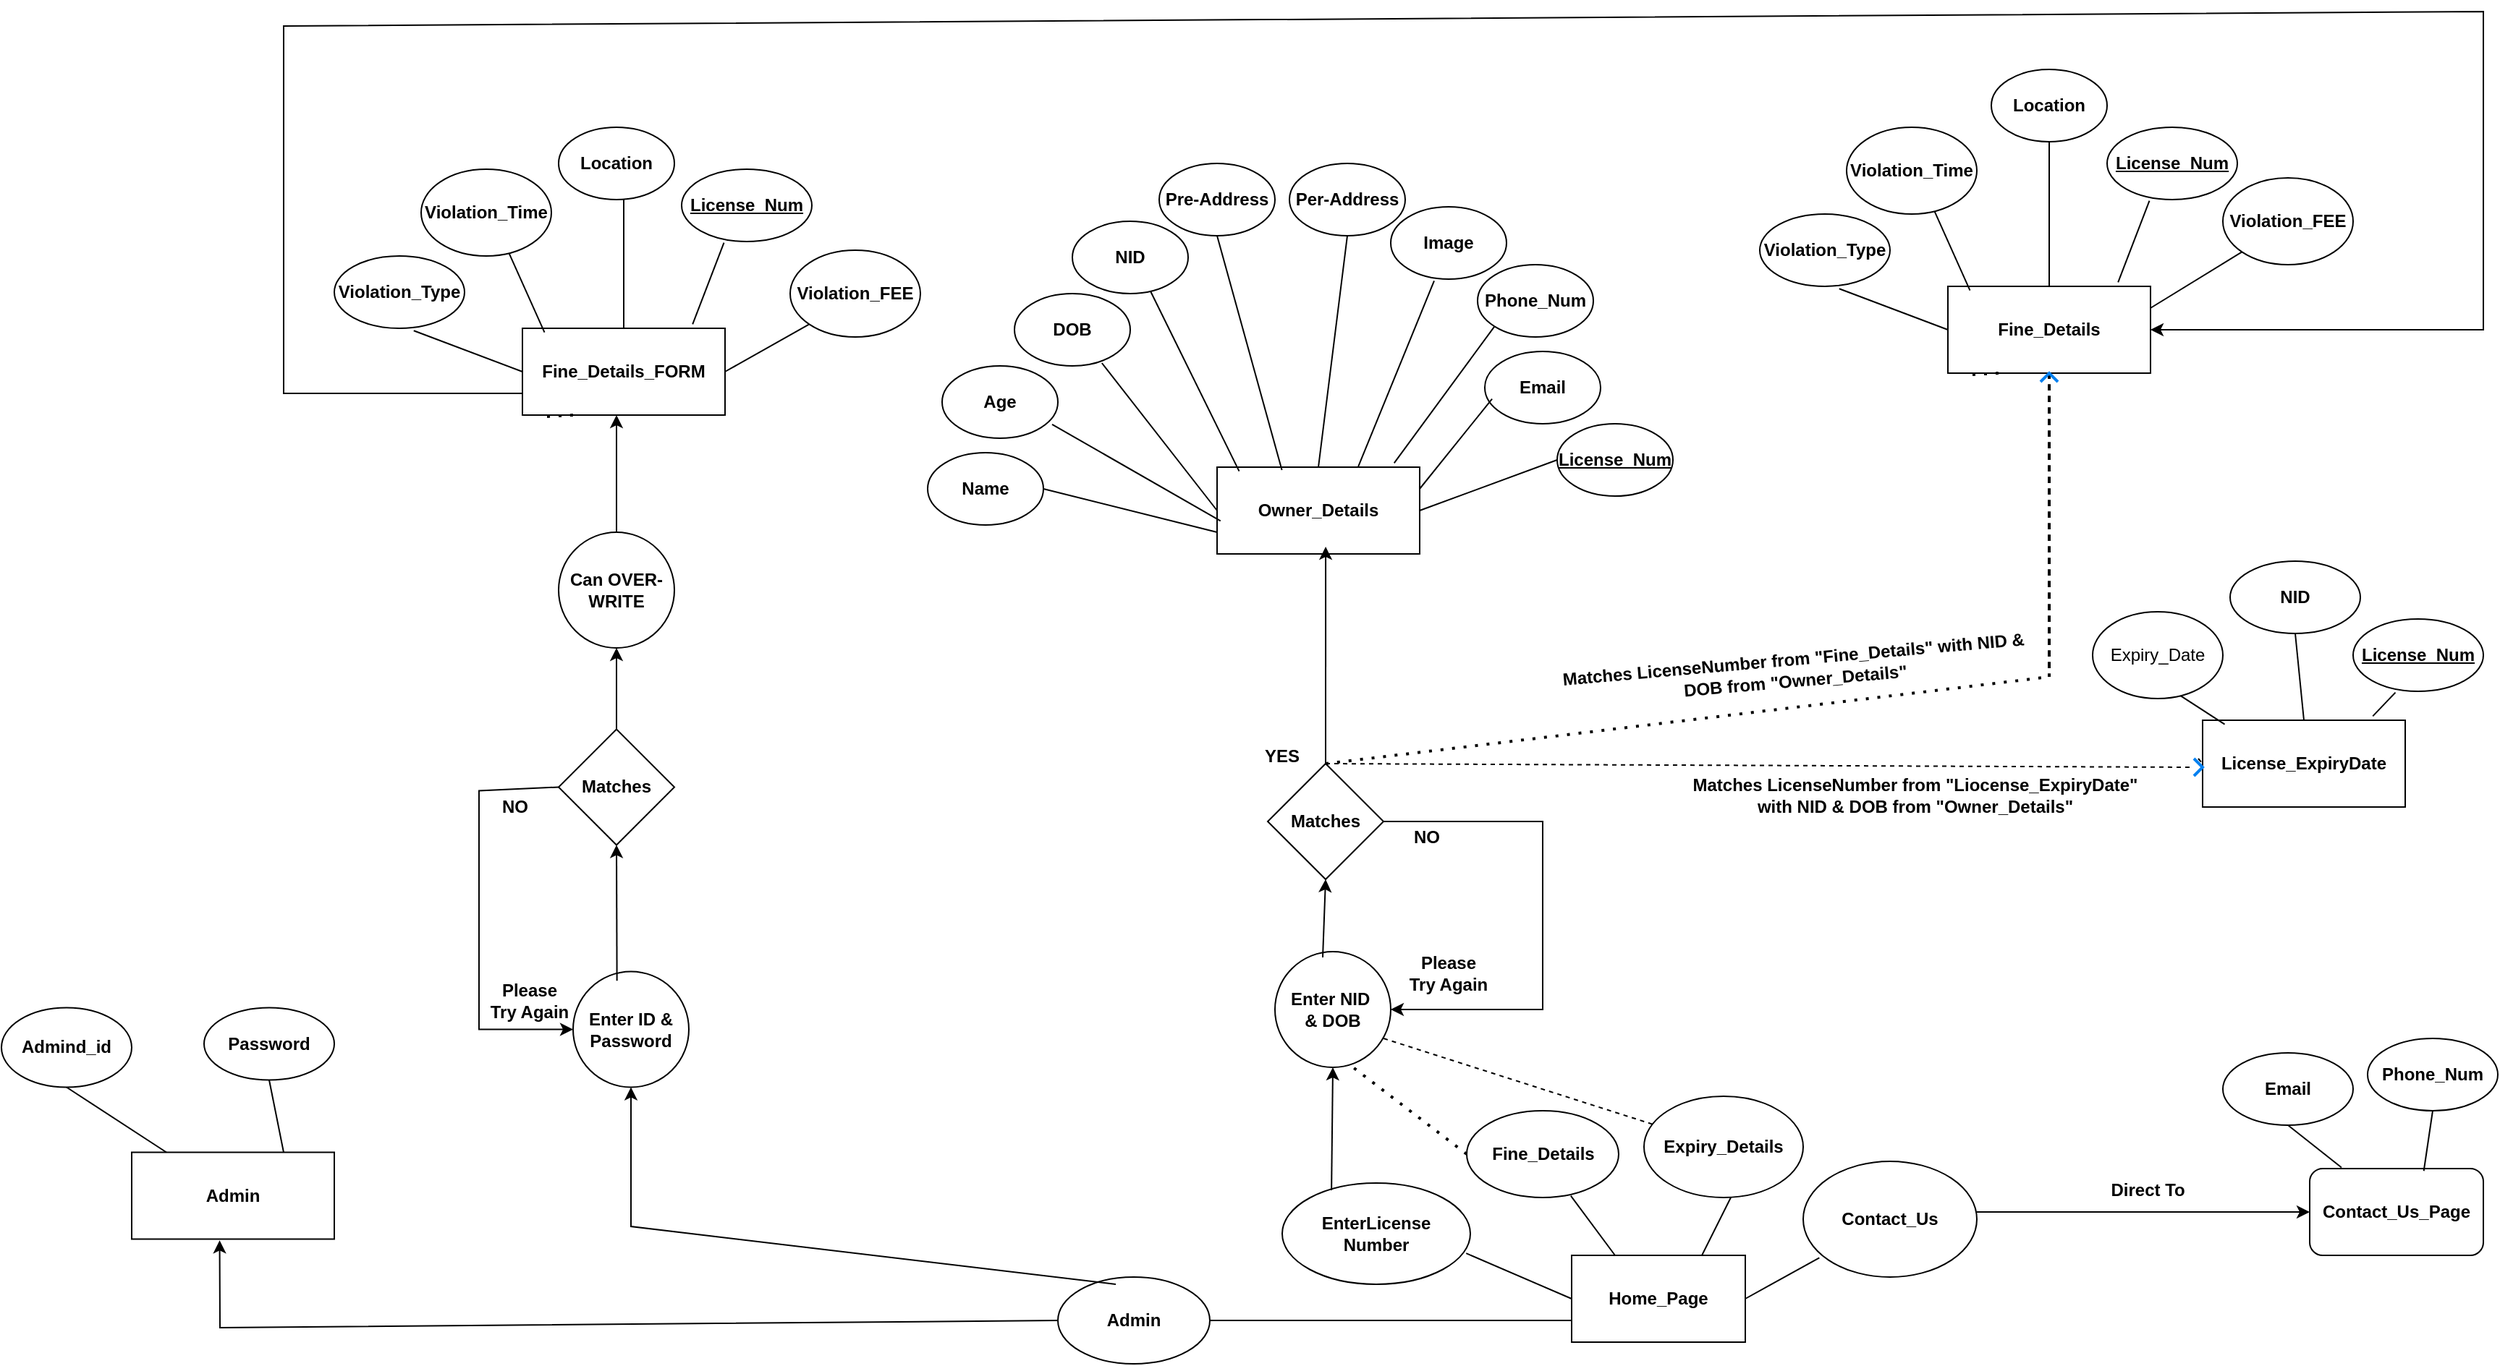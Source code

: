 <mxfile version="24.7.16">
  <diagram name="Page-1" id="M_ttk0NiPHCTj8EJICfk">
    <mxGraphModel grid="1" page="1" gridSize="10" guides="1" tooltips="1" connect="1" arrows="1" fold="1" pageScale="1" pageWidth="850" pageHeight="1100" math="0" shadow="0">
      <root>
        <mxCell id="0" />
        <mxCell id="1" parent="0" />
        <mxCell id="Yqg7Q3kHyUWMkCjQQR5E-1" value="Owner_Details" style="rounded=0;whiteSpace=wrap;html=1;fontStyle=1" vertex="1" parent="1">
          <mxGeometry x="325" y="345" width="140" height="60" as="geometry" />
        </mxCell>
        <mxCell id="Yqg7Q3kHyUWMkCjQQR5E-2" value="&lt;b&gt;Per-Address&lt;/b&gt;" style="ellipse;whiteSpace=wrap;html=1;" vertex="1" parent="1">
          <mxGeometry x="375" y="135" width="80" height="50" as="geometry" />
        </mxCell>
        <mxCell id="Yqg7Q3kHyUWMkCjQQR5E-3" value="&lt;b&gt;Pre-Address&lt;/b&gt;" style="ellipse;whiteSpace=wrap;html=1;" vertex="1" parent="1">
          <mxGeometry x="285" y="135" width="80" height="50" as="geometry" />
        </mxCell>
        <mxCell id="Yqg7Q3kHyUWMkCjQQR5E-4" value="&lt;b&gt;NID&lt;/b&gt;" style="ellipse;whiteSpace=wrap;html=1;direction=south;" vertex="1" parent="1">
          <mxGeometry x="225" y="175" width="80" height="50" as="geometry" />
        </mxCell>
        <mxCell id="Yqg7Q3kHyUWMkCjQQR5E-5" value="&lt;b&gt;DOB&lt;/b&gt;" style="ellipse;whiteSpace=wrap;html=1;" vertex="1" parent="1">
          <mxGeometry x="185" y="225" width="80" height="50" as="geometry" />
        </mxCell>
        <mxCell id="Yqg7Q3kHyUWMkCjQQR5E-6" value="&lt;b&gt;Age&lt;/b&gt;" style="ellipse;whiteSpace=wrap;html=1;" vertex="1" parent="1">
          <mxGeometry x="135" y="275" width="80" height="50" as="geometry" />
        </mxCell>
        <mxCell id="Yqg7Q3kHyUWMkCjQQR5E-7" value="&lt;b&gt;Name&lt;/b&gt;" style="ellipse;whiteSpace=wrap;html=1;" vertex="1" parent="1">
          <mxGeometry x="125" y="335" width="80" height="50" as="geometry" />
        </mxCell>
        <mxCell id="Yqg7Q3kHyUWMkCjQQR5E-8" value="&lt;b&gt;Phone_Num&lt;/b&gt;" style="ellipse;whiteSpace=wrap;html=1;" vertex="1" parent="1">
          <mxGeometry x="505" y="205" width="80" height="50" as="geometry" />
        </mxCell>
        <mxCell id="Yqg7Q3kHyUWMkCjQQR5E-9" value="&lt;b&gt;Image&lt;/b&gt;" style="ellipse;whiteSpace=wrap;html=1;" vertex="1" parent="1">
          <mxGeometry x="445" y="165" width="80" height="50" as="geometry" />
        </mxCell>
        <mxCell id="Yqg7Q3kHyUWMkCjQQR5E-10" value="&lt;b&gt;Email&lt;/b&gt;" style="ellipse;whiteSpace=wrap;html=1;" vertex="1" parent="1">
          <mxGeometry x="510" y="265" width="80" height="50" as="geometry" />
        </mxCell>
        <mxCell id="Yqg7Q3kHyUWMkCjQQR5E-11" value="&lt;b&gt;License_Num&lt;/b&gt;" style="ellipse;whiteSpace=wrap;html=1;fontStyle=4" vertex="1" parent="1">
          <mxGeometry x="560" y="315" width="80" height="50" as="geometry" />
        </mxCell>
        <mxCell id="Yqg7Q3kHyUWMkCjQQR5E-12" value="" style="endArrow=none;html=1;rounded=0;exitX=1;exitY=0.5;exitDx=0;exitDy=0;entryX=0;entryY=0.75;entryDx=0;entryDy=0;" edge="1" parent="1" source="Yqg7Q3kHyUWMkCjQQR5E-7" target="Yqg7Q3kHyUWMkCjQQR5E-1">
          <mxGeometry width="50" height="50" relative="1" as="geometry">
            <mxPoint x="485" y="345" as="sourcePoint" />
            <mxPoint x="535" y="295" as="targetPoint" />
          </mxGeometry>
        </mxCell>
        <mxCell id="Yqg7Q3kHyUWMkCjQQR5E-13" value="" style="endArrow=none;html=1;rounded=0;exitX=0.755;exitY=0.96;exitDx=0;exitDy=0;entryX=0;entryY=0.5;entryDx=0;entryDy=0;exitPerimeter=0;" edge="1" parent="1" source="Yqg7Q3kHyUWMkCjQQR5E-5" target="Yqg7Q3kHyUWMkCjQQR5E-1">
          <mxGeometry width="50" height="50" relative="1" as="geometry">
            <mxPoint x="215" y="370" as="sourcePoint" />
            <mxPoint x="325" y="410" as="targetPoint" />
          </mxGeometry>
        </mxCell>
        <mxCell id="Yqg7Q3kHyUWMkCjQQR5E-14" value="" style="endArrow=none;html=1;rounded=0;exitX=0.95;exitY=0.808;exitDx=0;exitDy=0;entryX=0.017;entryY=0.62;entryDx=0;entryDy=0;exitPerimeter=0;entryPerimeter=0;" edge="1" parent="1" source="Yqg7Q3kHyUWMkCjQQR5E-6" target="Yqg7Q3kHyUWMkCjQQR5E-1">
          <mxGeometry width="50" height="50" relative="1" as="geometry">
            <mxPoint x="225" y="380" as="sourcePoint" />
            <mxPoint x="335" y="420" as="targetPoint" />
          </mxGeometry>
        </mxCell>
        <mxCell id="Yqg7Q3kHyUWMkCjQQR5E-15" value="" style="endArrow=none;html=1;rounded=0;entryX=0.109;entryY=0.047;entryDx=0;entryDy=0;entryPerimeter=0;exitX=0.968;exitY=0.325;exitDx=0;exitDy=0;exitPerimeter=0;" edge="1" parent="1" source="Yqg7Q3kHyUWMkCjQQR5E-4" target="Yqg7Q3kHyUWMkCjQQR5E-1">
          <mxGeometry width="50" height="50" relative="1" as="geometry">
            <mxPoint x="281" y="215" as="sourcePoint" />
            <mxPoint x="325" y="395" as="targetPoint" />
          </mxGeometry>
        </mxCell>
        <mxCell id="Yqg7Q3kHyUWMkCjQQR5E-16" value="" style="endArrow=none;html=1;rounded=0;exitX=0.5;exitY=1;exitDx=0;exitDy=0;entryX=0.32;entryY=0.033;entryDx=0;entryDy=0;entryPerimeter=0;" edge="1" parent="1" source="Yqg7Q3kHyUWMkCjQQR5E-3" target="Yqg7Q3kHyUWMkCjQQR5E-1">
          <mxGeometry width="50" height="50" relative="1" as="geometry">
            <mxPoint x="265" y="293" as="sourcePoint" />
            <mxPoint x="335" y="405" as="targetPoint" />
          </mxGeometry>
        </mxCell>
        <mxCell id="Yqg7Q3kHyUWMkCjQQR5E-17" value="" style="endArrow=none;html=1;rounded=0;exitX=0.5;exitY=1;exitDx=0;exitDy=0;entryX=0.5;entryY=0;entryDx=0;entryDy=0;" edge="1" parent="1" source="Yqg7Q3kHyUWMkCjQQR5E-2" target="Yqg7Q3kHyUWMkCjQQR5E-1">
          <mxGeometry width="50" height="50" relative="1" as="geometry">
            <mxPoint x="275" y="303" as="sourcePoint" />
            <mxPoint x="345" y="415" as="targetPoint" />
          </mxGeometry>
        </mxCell>
        <mxCell id="Yqg7Q3kHyUWMkCjQQR5E-18" value="" style="endArrow=none;html=1;rounded=0;exitX=0.375;exitY=1.024;exitDx=0;exitDy=0;entryX=0.697;entryY=-0.007;entryDx=0;entryDy=0;entryPerimeter=0;exitPerimeter=0;" edge="1" parent="1" source="Yqg7Q3kHyUWMkCjQQR5E-9" target="Yqg7Q3kHyUWMkCjQQR5E-1">
          <mxGeometry width="50" height="50" relative="1" as="geometry">
            <mxPoint x="425" y="195" as="sourcePoint" />
            <mxPoint x="395" y="365" as="targetPoint" />
          </mxGeometry>
        </mxCell>
        <mxCell id="Yqg7Q3kHyUWMkCjQQR5E-19" value="" style="endArrow=none;html=1;rounded=0;exitX=0;exitY=1;exitDx=0;exitDy=0;entryX=0.874;entryY=-0.047;entryDx=0;entryDy=0;entryPerimeter=0;" edge="1" parent="1" source="Yqg7Q3kHyUWMkCjQQR5E-8" target="Yqg7Q3kHyUWMkCjQQR5E-1">
          <mxGeometry width="50" height="50" relative="1" as="geometry">
            <mxPoint x="435" y="205" as="sourcePoint" />
            <mxPoint x="405" y="375" as="targetPoint" />
          </mxGeometry>
        </mxCell>
        <mxCell id="Yqg7Q3kHyUWMkCjQQR5E-20" value="" style="endArrow=none;html=1;rounded=0;exitX=0.063;exitY=0.656;exitDx=0;exitDy=0;entryX=1;entryY=0.25;entryDx=0;entryDy=0;exitPerimeter=0;" edge="1" parent="1" source="Yqg7Q3kHyUWMkCjQQR5E-10" target="Yqg7Q3kHyUWMkCjQQR5E-1">
          <mxGeometry width="50" height="50" relative="1" as="geometry">
            <mxPoint x="445" y="215" as="sourcePoint" />
            <mxPoint x="415" y="385" as="targetPoint" />
          </mxGeometry>
        </mxCell>
        <mxCell id="Yqg7Q3kHyUWMkCjQQR5E-21" value="" style="endArrow=none;html=1;rounded=0;exitX=0;exitY=0.5;exitDx=0;exitDy=0;entryX=1;entryY=0.5;entryDx=0;entryDy=0;" edge="1" parent="1" source="Yqg7Q3kHyUWMkCjQQR5E-11" target="Yqg7Q3kHyUWMkCjQQR5E-1">
          <mxGeometry width="50" height="50" relative="1" as="geometry">
            <mxPoint x="455" y="225" as="sourcePoint" />
            <mxPoint x="455" y="385" as="targetPoint" />
          </mxGeometry>
        </mxCell>
        <mxCell id="Yqg7Q3kHyUWMkCjQQR5E-23" value="Fine_Details" style="rounded=0;whiteSpace=wrap;html=1;fontStyle=1" vertex="1" parent="1">
          <mxGeometry x="830" y="220" width="140" height="60" as="geometry" />
        </mxCell>
        <mxCell id="Yqg7Q3kHyUWMkCjQQR5E-25" value="&lt;b&gt;Location&lt;/b&gt;" style="ellipse;whiteSpace=wrap;html=1;" vertex="1" parent="1">
          <mxGeometry x="860" y="70" width="80" height="50" as="geometry" />
        </mxCell>
        <mxCell id="Yqg7Q3kHyUWMkCjQQR5E-26" value="&lt;b&gt;Violation_Time&lt;/b&gt;" style="ellipse;whiteSpace=wrap;html=1;direction=south;" vertex="1" parent="1">
          <mxGeometry x="760" y="110" width="90" height="60" as="geometry" />
        </mxCell>
        <mxCell id="Yqg7Q3kHyUWMkCjQQR5E-27" value="&lt;b&gt;Violation_Type&lt;/b&gt;" style="ellipse;whiteSpace=wrap;html=1;" vertex="1" parent="1">
          <mxGeometry x="700" y="170" width="90" height="50" as="geometry" />
        </mxCell>
        <mxCell id="Yqg7Q3kHyUWMkCjQQR5E-33" value="&lt;b&gt;License_Num&lt;/b&gt;" style="ellipse;whiteSpace=wrap;html=1;fontStyle=4" vertex="1" parent="1">
          <mxGeometry x="940" y="110" width="90" height="50" as="geometry" />
        </mxCell>
        <mxCell id="Yqg7Q3kHyUWMkCjQQR5E-35" value="" style="endArrow=none;html=1;rounded=0;exitX=0.61;exitY=1.032;exitDx=0;exitDy=0;entryX=0;entryY=0.5;entryDx=0;entryDy=0;exitPerimeter=0;" edge="1" parent="1" source="Yqg7Q3kHyUWMkCjQQR5E-27" target="Yqg7Q3kHyUWMkCjQQR5E-23">
          <mxGeometry width="50" height="50" relative="1" as="geometry">
            <mxPoint x="720" y="305" as="sourcePoint" />
            <mxPoint x="830" y="345" as="targetPoint" />
          </mxGeometry>
        </mxCell>
        <mxCell id="Yqg7Q3kHyUWMkCjQQR5E-37" value="" style="endArrow=none;html=1;rounded=0;entryX=0.109;entryY=0.047;entryDx=0;entryDy=0;entryPerimeter=0;exitX=0.968;exitY=0.325;exitDx=0;exitDy=0;exitPerimeter=0;" edge="1" parent="1" source="Yqg7Q3kHyUWMkCjQQR5E-26" target="Yqg7Q3kHyUWMkCjQQR5E-23">
          <mxGeometry width="50" height="50" relative="1" as="geometry">
            <mxPoint x="786" y="150" as="sourcePoint" />
            <mxPoint x="830" y="330" as="targetPoint" />
          </mxGeometry>
        </mxCell>
        <mxCell id="Yqg7Q3kHyUWMkCjQQR5E-38" value="" style="endArrow=none;html=1;rounded=0;exitX=0.5;exitY=1;exitDx=0;exitDy=0;entryX=0.5;entryY=0;entryDx=0;entryDy=0;" edge="1" parent="1" source="Yqg7Q3kHyUWMkCjQQR5E-25" target="Yqg7Q3kHyUWMkCjQQR5E-23">
          <mxGeometry width="50" height="50" relative="1" as="geometry">
            <mxPoint x="770" y="228" as="sourcePoint" />
            <mxPoint x="840" y="340" as="targetPoint" />
          </mxGeometry>
        </mxCell>
        <mxCell id="Yqg7Q3kHyUWMkCjQQR5E-43" value="" style="endArrow=none;html=1;rounded=0;exitX=0.325;exitY=1.016;exitDx=0;exitDy=0;entryX=0.84;entryY=-0.047;entryDx=0;entryDy=0;entryPerimeter=0;exitPerimeter=0;" edge="1" parent="1" source="Yqg7Q3kHyUWMkCjQQR5E-33" target="Yqg7Q3kHyUWMkCjQQR5E-23">
          <mxGeometry width="50" height="50" relative="1" as="geometry">
            <mxPoint x="960" y="160" as="sourcePoint" />
            <mxPoint x="960" y="320" as="targetPoint" />
          </mxGeometry>
        </mxCell>
        <mxCell id="Yqg7Q3kHyUWMkCjQQR5E-44" value="License_ExpiryDate" style="rounded=0;whiteSpace=wrap;html=1;fontStyle=1" vertex="1" parent="1">
          <mxGeometry x="1006" y="520" width="140" height="60" as="geometry" />
        </mxCell>
        <mxCell id="Yqg7Q3kHyUWMkCjQQR5E-45" value="Expiry_Date" style="ellipse;whiteSpace=wrap;html=1;direction=south;" vertex="1" parent="1">
          <mxGeometry x="930" y="445" width="90" height="60" as="geometry" />
        </mxCell>
        <mxCell id="Yqg7Q3kHyUWMkCjQQR5E-46" value="&lt;b&gt;NID&lt;/b&gt;" style="ellipse;whiteSpace=wrap;html=1;" vertex="1" parent="1">
          <mxGeometry x="1025" y="410" width="90" height="50" as="geometry" />
        </mxCell>
        <mxCell id="Yqg7Q3kHyUWMkCjQQR5E-47" value="&lt;b&gt;License_Num&lt;/b&gt;" style="ellipse;whiteSpace=wrap;html=1;fontStyle=4" vertex="1" parent="1">
          <mxGeometry x="1110" y="450" width="90" height="50" as="geometry" />
        </mxCell>
        <mxCell id="Yqg7Q3kHyUWMkCjQQR5E-49" value="" style="endArrow=none;html=1;rounded=0;entryX=0.109;entryY=0.047;entryDx=0;entryDy=0;entryPerimeter=0;exitX=0.968;exitY=0.325;exitDx=0;exitDy=0;exitPerimeter=0;" edge="1" parent="1" source="Yqg7Q3kHyUWMkCjQQR5E-45" target="Yqg7Q3kHyUWMkCjQQR5E-44">
          <mxGeometry width="50" height="50" relative="1" as="geometry">
            <mxPoint x="956" y="490" as="sourcePoint" />
            <mxPoint x="1000" y="670" as="targetPoint" />
          </mxGeometry>
        </mxCell>
        <mxCell id="Yqg7Q3kHyUWMkCjQQR5E-50" value="" style="endArrow=none;html=1;rounded=0;exitX=0.5;exitY=1;exitDx=0;exitDy=0;entryX=0.5;entryY=0;entryDx=0;entryDy=0;" edge="1" parent="1" target="Yqg7Q3kHyUWMkCjQQR5E-44">
          <mxGeometry width="50" height="50" relative="1" as="geometry">
            <mxPoint x="1070" y="460" as="sourcePoint" />
            <mxPoint x="1010" y="680" as="targetPoint" />
          </mxGeometry>
        </mxCell>
        <mxCell id="Yqg7Q3kHyUWMkCjQQR5E-51" value="" style="endArrow=none;html=1;rounded=0;exitX=0.325;exitY=1.016;exitDx=0;exitDy=0;entryX=0.84;entryY=-0.047;entryDx=0;entryDy=0;entryPerimeter=0;exitPerimeter=0;" edge="1" parent="1" source="Yqg7Q3kHyUWMkCjQQR5E-47" target="Yqg7Q3kHyUWMkCjQQR5E-44">
          <mxGeometry width="50" height="50" relative="1" as="geometry">
            <mxPoint x="1130" y="500" as="sourcePoint" />
            <mxPoint x="1130" y="660" as="targetPoint" />
          </mxGeometry>
        </mxCell>
        <mxCell id="Yqg7Q3kHyUWMkCjQQR5E-52" value="Admin" style="rounded=0;whiteSpace=wrap;html=1;fontStyle=1" vertex="1" parent="1">
          <mxGeometry x="-425" y="818.75" width="140" height="60" as="geometry" />
        </mxCell>
        <mxCell id="Yqg7Q3kHyUWMkCjQQR5E-53" value="Admind_id" style="ellipse;whiteSpace=wrap;html=1;direction=south;fontStyle=1" vertex="1" parent="1">
          <mxGeometry x="-515" y="718.75" width="90" height="55" as="geometry" />
        </mxCell>
        <mxCell id="Yqg7Q3kHyUWMkCjQQR5E-54" value="&lt;b&gt;Password&lt;/b&gt;" style="ellipse;whiteSpace=wrap;html=1;" vertex="1" parent="1">
          <mxGeometry x="-375" y="718.75" width="90" height="50" as="geometry" />
        </mxCell>
        <mxCell id="Yqg7Q3kHyUWMkCjQQR5E-56" value="" style="endArrow=none;html=1;rounded=0;exitX=1;exitY=0.5;exitDx=0;exitDy=0;" edge="1" parent="1" source="Yqg7Q3kHyUWMkCjQQR5E-53" target="Yqg7Q3kHyUWMkCjQQR5E-52">
          <mxGeometry width="50" height="50" relative="1" as="geometry">
            <mxPoint x="-209.25" y="589.04" as="sourcePoint" />
            <mxPoint x="-220" y="765.8" as="targetPoint" />
          </mxGeometry>
        </mxCell>
        <mxCell id="Yqg7Q3kHyUWMkCjQQR5E-57" value="" style="endArrow=none;html=1;rounded=0;exitX=0.5;exitY=1;exitDx=0;exitDy=0;entryX=0.75;entryY=0;entryDx=0;entryDy=0;" edge="1" parent="1" source="Yqg7Q3kHyUWMkCjQQR5E-54" target="Yqg7Q3kHyUWMkCjQQR5E-52">
          <mxGeometry width="50" height="50" relative="1" as="geometry">
            <mxPoint x="-94.81" y="580.0" as="sourcePoint" />
            <mxPoint x="-210" y="775.8" as="targetPoint" />
          </mxGeometry>
        </mxCell>
        <mxCell id="Yqg7Q3kHyUWMkCjQQR5E-63" value="&lt;b&gt;Home_Page&lt;/b&gt;" style="rounded=0;whiteSpace=wrap;html=1;" vertex="1" parent="1">
          <mxGeometry x="570" y="890" width="120" height="60" as="geometry" />
        </mxCell>
        <mxCell id="Yqg7Q3kHyUWMkCjQQR5E-65" value="EnterLicense&lt;br&gt;Number" style="ellipse;whiteSpace=wrap;html=1;direction=south;fontStyle=1" vertex="1" parent="1">
          <mxGeometry x="370" y="840" width="130" height="70" as="geometry" />
        </mxCell>
        <mxCell id="Yqg7Q3kHyUWMkCjQQR5E-67" value="&lt;b&gt;Fine_Details&lt;/b&gt;" style="ellipse;whiteSpace=wrap;html=1;" vertex="1" parent="1">
          <mxGeometry x="497.5" y="790" width="105" height="60" as="geometry" />
        </mxCell>
        <mxCell id="Yqg7Q3kHyUWMkCjQQR5E-68" value="Contact_Us" style="ellipse;whiteSpace=wrap;html=1;fontStyle=1" vertex="1" parent="1">
          <mxGeometry x="730" y="825" width="120" height="80" as="geometry" />
        </mxCell>
        <mxCell id="Yqg7Q3kHyUWMkCjQQR5E-69" value="&lt;b&gt;Expiry_Details&lt;/b&gt;" style="ellipse;whiteSpace=wrap;html=1;" vertex="1" parent="1">
          <mxGeometry x="620" y="780" width="110" height="70" as="geometry" />
        </mxCell>
        <mxCell id="Yqg7Q3kHyUWMkCjQQR5E-70" value="" style="endArrow=none;html=1;rounded=0;exitX=0.75;exitY=0;exitDx=0;exitDy=0;" edge="1" parent="1" source="Yqg7Q3kHyUWMkCjQQR5E-63">
          <mxGeometry width="50" height="50" relative="1" as="geometry">
            <mxPoint x="580" y="870" as="sourcePoint" />
            <mxPoint x="680" y="850" as="targetPoint" />
          </mxGeometry>
        </mxCell>
        <mxCell id="Yqg7Q3kHyUWMkCjQQR5E-71" value="" style="endArrow=none;html=1;rounded=0;entryX=0.093;entryY=0.833;entryDx=0;entryDy=0;entryPerimeter=0;exitX=1;exitY=0.5;exitDx=0;exitDy=0;" edge="1" parent="1" source="Yqg7Q3kHyUWMkCjQQR5E-63" target="Yqg7Q3kHyUWMkCjQQR5E-68">
          <mxGeometry width="50" height="50" relative="1" as="geometry">
            <mxPoint x="670" y="900" as="sourcePoint" />
            <mxPoint x="690" y="851" as="targetPoint" />
          </mxGeometry>
        </mxCell>
        <mxCell id="Yqg7Q3kHyUWMkCjQQR5E-72" value="" style="endArrow=none;html=1;rounded=0;entryX=0.685;entryY=0.98;entryDx=0;entryDy=0;entryPerimeter=0;exitX=0.25;exitY=0;exitDx=0;exitDy=0;" edge="1" parent="1" source="Yqg7Q3kHyUWMkCjQQR5E-63" target="Yqg7Q3kHyUWMkCjQQR5E-67">
          <mxGeometry width="50" height="50" relative="1" as="geometry">
            <mxPoint x="580" y="870" as="sourcePoint" />
            <mxPoint x="574.84" y="838.8" as="targetPoint" />
          </mxGeometry>
        </mxCell>
        <mxCell id="Yqg7Q3kHyUWMkCjQQR5E-73" value="" style="endArrow=none;html=1;rounded=0;entryX=0.694;entryY=0.022;entryDx=0;entryDy=0;entryPerimeter=0;exitX=0;exitY=0.5;exitDx=0;exitDy=0;" edge="1" parent="1" source="Yqg7Q3kHyUWMkCjQQR5E-63" target="Yqg7Q3kHyUWMkCjQQR5E-65">
          <mxGeometry width="50" height="50" relative="1" as="geometry">
            <mxPoint x="610" y="900" as="sourcePoint" />
            <mxPoint x="585" y="849" as="targetPoint" />
          </mxGeometry>
        </mxCell>
        <mxCell id="Yqg7Q3kHyUWMkCjQQR5E-74" value="&lt;b&gt;Enter NID&amp;nbsp;&lt;br&gt;&amp;amp; DOB&lt;/b&gt;" style="ellipse;whiteSpace=wrap;html=1;aspect=fixed;" vertex="1" parent="1">
          <mxGeometry x="365" y="680" width="80" height="80" as="geometry" />
        </mxCell>
        <mxCell id="Yqg7Q3kHyUWMkCjQQR5E-75" value="Matches" style="rhombus;whiteSpace=wrap;html=1;fontStyle=1" vertex="1" parent="1">
          <mxGeometry x="360" y="550" width="80" height="80" as="geometry" />
        </mxCell>
        <mxCell id="Yqg7Q3kHyUWMkCjQQR5E-76" value="" style="endArrow=classic;html=1;rounded=0;entryX=0.5;entryY=1;entryDx=0;entryDy=0;exitX=0.071;exitY=0.738;exitDx=0;exitDy=0;exitPerimeter=0;" edge="1" parent="1" source="Yqg7Q3kHyUWMkCjQQR5E-65" target="Yqg7Q3kHyUWMkCjQQR5E-74">
          <mxGeometry width="50" height="50" relative="1" as="geometry">
            <mxPoint x="600" y="670" as="sourcePoint" />
            <mxPoint x="650" y="620" as="targetPoint" />
          </mxGeometry>
        </mxCell>
        <mxCell id="Yqg7Q3kHyUWMkCjQQR5E-78" value="" style="endArrow=classic;html=1;rounded=0;exitX=0.5;exitY=0;exitDx=0;exitDy=0;entryX=0.536;entryY=0.917;entryDx=0;entryDy=0;entryPerimeter=0;" edge="1" parent="1" source="Yqg7Q3kHyUWMkCjQQR5E-75" target="Yqg7Q3kHyUWMkCjQQR5E-1">
          <mxGeometry width="50" height="50" relative="1" as="geometry">
            <mxPoint x="670" y="600" as="sourcePoint" />
            <mxPoint x="400" y="410" as="targetPoint" />
          </mxGeometry>
        </mxCell>
        <mxCell id="Yqg7Q3kHyUWMkCjQQR5E-79" value="&lt;b&gt;YES&lt;/b&gt;" style="text;html=1;align=center;verticalAlign=middle;whiteSpace=wrap;rounded=0;" vertex="1" parent="1">
          <mxGeometry x="340" y="530" width="60" height="30" as="geometry" />
        </mxCell>
        <mxCell id="Yqg7Q3kHyUWMkCjQQR5E-81" value="" style="endArrow=classic;html=1;rounded=0;entryX=1;entryY=0.5;entryDx=0;entryDy=0;exitX=1;exitY=0.5;exitDx=0;exitDy=0;" edge="1" parent="1" source="Yqg7Q3kHyUWMkCjQQR5E-75" target="Yqg7Q3kHyUWMkCjQQR5E-74">
          <mxGeometry width="50" height="50" relative="1" as="geometry">
            <mxPoint x="670" y="600" as="sourcePoint" />
            <mxPoint x="720" y="550" as="targetPoint" />
            <Array as="points">
              <mxPoint x="550" y="590" />
              <mxPoint x="550" y="720" />
            </Array>
          </mxGeometry>
        </mxCell>
        <mxCell id="Yqg7Q3kHyUWMkCjQQR5E-83" value="" style="endArrow=classic;html=1;rounded=0;entryX=0.5;entryY=1;entryDx=0;entryDy=0;" edge="1" parent="1" target="Yqg7Q3kHyUWMkCjQQR5E-75">
          <mxGeometry width="50" height="50" relative="1" as="geometry">
            <mxPoint x="398" y="684" as="sourcePoint" />
            <mxPoint x="720" y="550" as="targetPoint" />
          </mxGeometry>
        </mxCell>
        <mxCell id="Yqg7Q3kHyUWMkCjQQR5E-84" value="&lt;b&gt;NO&lt;/b&gt;" style="text;html=1;align=center;verticalAlign=middle;whiteSpace=wrap;rounded=0;" vertex="1" parent="1">
          <mxGeometry x="440" y="586.25" width="60" height="30" as="geometry" />
        </mxCell>
        <mxCell id="Yqg7Q3kHyUWMkCjQQR5E-85" value="&lt;b&gt;Please Try Again&lt;/b&gt;" style="text;html=1;align=center;verticalAlign=middle;whiteSpace=wrap;rounded=0;" vertex="1" parent="1">
          <mxGeometry x="455" y="680" width="60" height="30" as="geometry" />
        </mxCell>
        <mxCell id="Yqg7Q3kHyUWMkCjQQR5E-91" value="" style="endArrow=none;dashed=1;html=1;dashPattern=1 3;strokeWidth=2;rounded=0;entryX=0.668;entryY=0.995;entryDx=0;entryDy=0;entryPerimeter=0;exitX=0;exitY=0.5;exitDx=0;exitDy=0;" edge="1" parent="1" source="Yqg7Q3kHyUWMkCjQQR5E-67" target="Yqg7Q3kHyUWMkCjQQR5E-74">
          <mxGeometry width="50" height="50" relative="1" as="geometry">
            <mxPoint x="800" y="760" as="sourcePoint" />
            <mxPoint x="850" y="710" as="targetPoint" />
          </mxGeometry>
        </mxCell>
        <mxCell id="Yqg7Q3kHyUWMkCjQQR5E-92" value="" style="endArrow=none;dashed=1;html=1;rounded=0;" edge="1" parent="1" source="Yqg7Q3kHyUWMkCjQQR5E-69">
          <mxGeometry width="50" height="50" relative="1" as="geometry">
            <mxPoint x="800" y="760" as="sourcePoint" />
            <mxPoint x="440" y="740" as="targetPoint" />
          </mxGeometry>
        </mxCell>
        <mxCell id="Yqg7Q3kHyUWMkCjQQR5E-93" value="" style="endArrow=none;dashed=1;html=1;dashPattern=1 3;strokeWidth=2;rounded=0;exitX=0.5;exitY=0;exitDx=0;exitDy=0;entryX=0.25;entryY=1;entryDx=0;entryDy=0;" edge="1" parent="1" target="Yqg7Q3kHyUWMkCjQQR5E-23">
          <mxGeometry width="50" height="50" relative="1" as="geometry">
            <mxPoint x="847.0" y="281.0" as="sourcePoint" />
            <mxPoint x="770" y="510" as="targetPoint" />
          </mxGeometry>
        </mxCell>
        <mxCell id="Yqg7Q3kHyUWMkCjQQR5E-94" value="" style="endArrow=none;dashed=1;html=1;rounded=0;exitX=0.5;exitY=0;exitDx=0;exitDy=0;entryX=0;entryY=0.5;entryDx=0;entryDy=0;" edge="1" parent="1" source="Yqg7Q3kHyUWMkCjQQR5E-110" target="Yqg7Q3kHyUWMkCjQQR5E-44">
          <mxGeometry width="50" height="50" relative="1" as="geometry">
            <mxPoint x="850" y="690" as="sourcePoint" />
            <mxPoint x="1000" y="550" as="targetPoint" />
          </mxGeometry>
        </mxCell>
        <mxCell id="Yqg7Q3kHyUWMkCjQQR5E-96" value="&lt;b&gt;Contact_Us_Page&lt;/b&gt;" style="rounded=1;whiteSpace=wrap;html=1;" vertex="1" parent="1">
          <mxGeometry x="1080" y="830" width="120" height="60" as="geometry" />
        </mxCell>
        <mxCell id="Yqg7Q3kHyUWMkCjQQR5E-97" value="&lt;b&gt;Email&lt;/b&gt;" style="ellipse;whiteSpace=wrap;html=1;" vertex="1" parent="1">
          <mxGeometry x="1020" y="750" width="90" height="50" as="geometry" />
        </mxCell>
        <mxCell id="Yqg7Q3kHyUWMkCjQQR5E-98" value="&lt;b&gt;Phone_Num&lt;/b&gt;" style="ellipse;whiteSpace=wrap;html=1;" vertex="1" parent="1">
          <mxGeometry x="1120" y="740" width="90" height="50" as="geometry" />
        </mxCell>
        <mxCell id="Yqg7Q3kHyUWMkCjQQR5E-99" value="" style="endArrow=none;html=1;rounded=0;entryX=0.5;entryY=1;entryDx=0;entryDy=0;exitX=0.183;exitY=-0.013;exitDx=0;exitDy=0;exitPerimeter=0;" edge="1" parent="1" source="Yqg7Q3kHyUWMkCjQQR5E-96" target="Yqg7Q3kHyUWMkCjQQR5E-97">
          <mxGeometry width="50" height="50" relative="1" as="geometry">
            <mxPoint x="980" y="810" as="sourcePoint" />
            <mxPoint x="1030" y="760" as="targetPoint" />
          </mxGeometry>
        </mxCell>
        <mxCell id="Yqg7Q3kHyUWMkCjQQR5E-100" value="" style="endArrow=none;html=1;rounded=0;entryX=0.5;entryY=1;entryDx=0;entryDy=0;exitX=0.657;exitY=0.027;exitDx=0;exitDy=0;exitPerimeter=0;" edge="1" parent="1" source="Yqg7Q3kHyUWMkCjQQR5E-96" target="Yqg7Q3kHyUWMkCjQQR5E-98">
          <mxGeometry width="50" height="50" relative="1" as="geometry">
            <mxPoint x="1112" y="839" as="sourcePoint" />
            <mxPoint x="1065" y="810" as="targetPoint" />
          </mxGeometry>
        </mxCell>
        <mxCell id="Yqg7Q3kHyUWMkCjQQR5E-102" value="" style="endArrow=classic;html=1;rounded=0;entryX=0;entryY=0.5;entryDx=0;entryDy=0;exitX=1;exitY=0.438;exitDx=0;exitDy=0;exitPerimeter=0;" edge="1" parent="1" source="Yqg7Q3kHyUWMkCjQQR5E-68" target="Yqg7Q3kHyUWMkCjQQR5E-96">
          <mxGeometry width="50" height="50" relative="1" as="geometry">
            <mxPoint x="840" y="770" as="sourcePoint" />
            <mxPoint x="890" y="720" as="targetPoint" />
          </mxGeometry>
        </mxCell>
        <mxCell id="Yqg7Q3kHyUWMkCjQQR5E-103" value="Matches LicenseNumber from &quot;Fine_Details&quot; with NID &amp;amp; DOB from &quot;Owner_Details&quot;" style="text;html=1;align=center;verticalAlign=middle;whiteSpace=wrap;rounded=0;rotation=-5;fontStyle=1" vertex="1" parent="1">
          <mxGeometry x="554" y="470" width="340" height="30" as="geometry" />
        </mxCell>
        <mxCell id="Yqg7Q3kHyUWMkCjQQR5E-104" value="Matches LicenseNumber from &quot;Liocense_ExpiryDate&quot; with NID &amp;amp; DOB from &quot;Owner_Details&quot;" style="text;html=1;align=center;verticalAlign=middle;whiteSpace=wrap;rounded=0;rotation=0;fontStyle=1" vertex="1" parent="1">
          <mxGeometry x="645" y="557.5" width="325" height="28.75" as="geometry" />
        </mxCell>
        <mxCell id="Yqg7Q3kHyUWMkCjQQR5E-105" value="Direct To&amp;nbsp;" style="text;html=1;align=center;verticalAlign=middle;whiteSpace=wrap;rounded=0;fontStyle=1" vertex="1" parent="1">
          <mxGeometry x="940" y="830" width="60" height="30" as="geometry" />
        </mxCell>
        <mxCell id="Yqg7Q3kHyUWMkCjQQR5E-111" value="" style="endArrow=none;dashed=1;html=1;rounded=0;exitX=0.5;exitY=0;exitDx=0;exitDy=0;entryX=0;entryY=0.5;entryDx=0;entryDy=0;" edge="1" parent="1" source="Yqg7Q3kHyUWMkCjQQR5E-75" target="Yqg7Q3kHyUWMkCjQQR5E-110">
          <mxGeometry width="50" height="50" relative="1" as="geometry">
            <mxPoint x="400" y="550" as="sourcePoint" />
            <mxPoint x="1005" y="553" as="targetPoint" />
          </mxGeometry>
        </mxCell>
        <mxCell id="Yqg7Q3kHyUWMkCjQQR5E-110" value="" style="html=1;verticalLabelPosition=bottom;labelBackgroundColor=#ffffff;verticalAlign=top;shadow=0;dashed=0;strokeWidth=2;shape=mxgraph.ios7.misc.right;strokeColor=#0080f0;" vertex="1" parent="1">
          <mxGeometry x="1000" y="546.5" width="6" height="12" as="geometry" />
        </mxCell>
        <mxCell id="Yqg7Q3kHyUWMkCjQQR5E-122" value="" style="endArrow=none;dashed=1;html=1;dashPattern=1 3;strokeWidth=2;rounded=0;exitX=0.5;exitY=0;exitDx=0;exitDy=0;entryX=0.5;entryY=1;entryDx=0;entryDy=0;" edge="1" parent="1" source="Yqg7Q3kHyUWMkCjQQR5E-137" target="Yqg7Q3kHyUWMkCjQQR5E-23">
          <mxGeometry width="50" height="50" relative="1" as="geometry">
            <mxPoint x="400" y="550" as="sourcePoint" />
            <mxPoint x="850" y="460" as="targetPoint" />
            <Array as="points">
              <mxPoint x="900" y="490" />
            </Array>
          </mxGeometry>
        </mxCell>
        <mxCell id="Yqg7Q3kHyUWMkCjQQR5E-124" value="&lt;b&gt;Admin&lt;/b&gt;" style="ellipse;whiteSpace=wrap;html=1;" vertex="1" parent="1">
          <mxGeometry x="215" y="905" width="105" height="60" as="geometry" />
        </mxCell>
        <mxCell id="Yqg7Q3kHyUWMkCjQQR5E-125" value="" style="endArrow=classic;html=1;rounded=0;entryX=0.434;entryY=1.015;entryDx=0;entryDy=0;entryPerimeter=0;exitX=0;exitY=0.5;exitDx=0;exitDy=0;" edge="1" parent="1" source="Yqg7Q3kHyUWMkCjQQR5E-124" target="Yqg7Q3kHyUWMkCjQQR5E-52">
          <mxGeometry width="50" height="50" relative="1" as="geometry">
            <mxPoint x="440" y="810" as="sourcePoint" />
            <mxPoint x="490" y="760" as="targetPoint" />
            <Array as="points">
              <mxPoint x="-364" y="940" />
            </Array>
          </mxGeometry>
        </mxCell>
        <mxCell id="Yqg7Q3kHyUWMkCjQQR5E-126" value="&lt;b&gt;Enter ID &amp;amp; Password&lt;/b&gt;" style="ellipse;whiteSpace=wrap;html=1;aspect=fixed;" vertex="1" parent="1">
          <mxGeometry x="-120" y="693.75" width="80" height="80" as="geometry" />
        </mxCell>
        <mxCell id="Yqg7Q3kHyUWMkCjQQR5E-127" value="" style="endArrow=none;html=1;rounded=0;entryX=1;entryY=0.5;entryDx=0;entryDy=0;" edge="1" parent="1" target="Yqg7Q3kHyUWMkCjQQR5E-124">
          <mxGeometry width="50" height="50" relative="1" as="geometry">
            <mxPoint x="570" y="935" as="sourcePoint" />
            <mxPoint x="507" y="899" as="targetPoint" />
          </mxGeometry>
        </mxCell>
        <mxCell id="Yqg7Q3kHyUWMkCjQQR5E-128" value="" style="endArrow=classic;html=1;rounded=0;entryX=0.5;entryY=1;entryDx=0;entryDy=0;exitX=0.381;exitY=0.083;exitDx=0;exitDy=0;exitPerimeter=0;" edge="1" parent="1" source="Yqg7Q3kHyUWMkCjQQR5E-124" target="Yqg7Q3kHyUWMkCjQQR5E-126">
          <mxGeometry width="50" height="50" relative="1" as="geometry">
            <mxPoint x="255" y="900" as="sourcePoint" />
            <mxPoint x="415" y="770" as="targetPoint" />
            <Array as="points">
              <mxPoint x="-80" y="870" />
            </Array>
          </mxGeometry>
        </mxCell>
        <mxCell id="Yqg7Q3kHyUWMkCjQQR5E-129" value="Matches" style="rhombus;whiteSpace=wrap;html=1;fontStyle=1" vertex="1" parent="1">
          <mxGeometry x="-130" y="526.25" width="80" height="80" as="geometry" />
        </mxCell>
        <mxCell id="Yqg7Q3kHyUWMkCjQQR5E-130" value="" style="endArrow=classic;html=1;rounded=0;entryX=0.5;entryY=1;entryDx=0;entryDy=0;exitX=0.379;exitY=0.079;exitDx=0;exitDy=0;exitPerimeter=0;" edge="1" parent="1" source="Yqg7Q3kHyUWMkCjQQR5E-126" target="Yqg7Q3kHyUWMkCjQQR5E-129">
          <mxGeometry width="50" height="50" relative="1" as="geometry">
            <mxPoint x="-90" y="688.75" as="sourcePoint" />
            <mxPoint x="75" y="608.75" as="targetPoint" />
          </mxGeometry>
        </mxCell>
        <mxCell id="Yqg7Q3kHyUWMkCjQQR5E-131" value="" style="endArrow=classic;html=1;rounded=0;entryX=0;entryY=0.5;entryDx=0;entryDy=0;exitX=0;exitY=0.5;exitDx=0;exitDy=0;" edge="1" parent="1" source="Yqg7Q3kHyUWMkCjQQR5E-129" target="Yqg7Q3kHyUWMkCjQQR5E-126">
          <mxGeometry width="50" height="50" relative="1" as="geometry">
            <mxPoint x="-295" y="568.75" as="sourcePoint" />
            <mxPoint x="-290" y="698.75" as="targetPoint" />
            <Array as="points">
              <mxPoint x="-185" y="568.75" />
              <mxPoint x="-185" y="638.75" />
              <mxPoint x="-185" y="733.75" />
            </Array>
          </mxGeometry>
        </mxCell>
        <mxCell id="Yqg7Q3kHyUWMkCjQQR5E-132" value="&lt;b&gt;NO&lt;/b&gt;" style="text;html=1;align=center;verticalAlign=middle;whiteSpace=wrap;rounded=0;" vertex="1" parent="1">
          <mxGeometry x="-190" y="564.55" width="60" height="30" as="geometry" />
        </mxCell>
        <mxCell id="Yqg7Q3kHyUWMkCjQQR5E-133" value="&lt;b&gt;Please Try Again&lt;/b&gt;" style="text;html=1;align=center;verticalAlign=middle;whiteSpace=wrap;rounded=0;" vertex="1" parent="1">
          <mxGeometry x="-180" y="698.75" width="60" height="30" as="geometry" />
        </mxCell>
        <mxCell id="Yqg7Q3kHyUWMkCjQQR5E-138" value="" style="endArrow=none;dashed=1;html=1;dashPattern=1 3;strokeWidth=2;rounded=0;exitX=0.5;exitY=0;exitDx=0;exitDy=0;entryX=0.5;entryY=1;entryDx=0;entryDy=0;" edge="1" parent="1" source="Yqg7Q3kHyUWMkCjQQR5E-75" target="Yqg7Q3kHyUWMkCjQQR5E-137">
          <mxGeometry width="50" height="50" relative="1" as="geometry">
            <mxPoint x="400" y="550" as="sourcePoint" />
            <mxPoint x="900" y="410" as="targetPoint" />
            <Array as="points">
              <mxPoint x="900" y="490" />
            </Array>
          </mxGeometry>
        </mxCell>
        <mxCell id="Yqg7Q3kHyUWMkCjQQR5E-137" value="" style="html=1;verticalLabelPosition=bottom;labelBackgroundColor=#ffffff;verticalAlign=top;shadow=0;dashed=0;strokeWidth=2;shape=mxgraph.ios7.misc.up;strokeColor=#0080f0;" vertex="1" parent="1">
          <mxGeometry x="894" y="280" width="12" height="6" as="geometry" />
        </mxCell>
        <mxCell id="Yqg7Q3kHyUWMkCjQQR5E-139" value="&lt;b&gt;Can OVER-WRITE&lt;/b&gt;" style="ellipse;whiteSpace=wrap;html=1;aspect=fixed;" vertex="1" parent="1">
          <mxGeometry x="-130" y="390" width="80" height="80" as="geometry" />
        </mxCell>
        <mxCell id="Yqg7Q3kHyUWMkCjQQR5E-146" value="Fine_Details_FORM" style="rounded=0;whiteSpace=wrap;html=1;fontStyle=1" vertex="1" parent="1">
          <mxGeometry x="-155" y="249" width="140" height="60" as="geometry" />
        </mxCell>
        <mxCell id="Yqg7Q3kHyUWMkCjQQR5E-147" value="&lt;b&gt;Violation_Time&lt;/b&gt;" style="ellipse;whiteSpace=wrap;html=1;direction=south;" vertex="1" parent="1">
          <mxGeometry x="-225" y="139" width="90" height="60" as="geometry" />
        </mxCell>
        <mxCell id="Yqg7Q3kHyUWMkCjQQR5E-148" value="&lt;b&gt;Violation_Type&lt;/b&gt;" style="ellipse;whiteSpace=wrap;html=1;" vertex="1" parent="1">
          <mxGeometry x="-285" y="199" width="90" height="50" as="geometry" />
        </mxCell>
        <mxCell id="Yqg7Q3kHyUWMkCjQQR5E-149" value="&lt;b&gt;License_Num&lt;/b&gt;" style="ellipse;whiteSpace=wrap;html=1;fontStyle=4" vertex="1" parent="1">
          <mxGeometry x="-45" y="139" width="90" height="50" as="geometry" />
        </mxCell>
        <mxCell id="Yqg7Q3kHyUWMkCjQQR5E-150" value="" style="endArrow=none;html=1;rounded=0;exitX=0.61;exitY=1.032;exitDx=0;exitDy=0;entryX=0;entryY=0.5;entryDx=0;entryDy=0;exitPerimeter=0;" edge="1" parent="1" source="Yqg7Q3kHyUWMkCjQQR5E-148" target="Yqg7Q3kHyUWMkCjQQR5E-146">
          <mxGeometry width="50" height="50" relative="1" as="geometry">
            <mxPoint x="-265" y="334" as="sourcePoint" />
            <mxPoint x="-155" y="374" as="targetPoint" />
          </mxGeometry>
        </mxCell>
        <mxCell id="Yqg7Q3kHyUWMkCjQQR5E-151" value="" style="endArrow=none;html=1;rounded=0;entryX=0.109;entryY=0.047;entryDx=0;entryDy=0;entryPerimeter=0;exitX=0.968;exitY=0.325;exitDx=0;exitDy=0;exitPerimeter=0;" edge="1" parent="1" source="Yqg7Q3kHyUWMkCjQQR5E-147" target="Yqg7Q3kHyUWMkCjQQR5E-146">
          <mxGeometry width="50" height="50" relative="1" as="geometry">
            <mxPoint x="-199" y="179" as="sourcePoint" />
            <mxPoint x="-155" y="359" as="targetPoint" />
          </mxGeometry>
        </mxCell>
        <mxCell id="Yqg7Q3kHyUWMkCjQQR5E-152" value="" style="endArrow=none;html=1;rounded=0;exitX=0.5;exitY=1;exitDx=0;exitDy=0;entryX=0.5;entryY=0;entryDx=0;entryDy=0;" edge="1" parent="1" target="Yqg7Q3kHyUWMkCjQQR5E-146">
          <mxGeometry width="50" height="50" relative="1" as="geometry">
            <mxPoint x="-85" y="149" as="sourcePoint" />
            <mxPoint x="-145" y="369" as="targetPoint" />
          </mxGeometry>
        </mxCell>
        <mxCell id="Yqg7Q3kHyUWMkCjQQR5E-153" value="" style="endArrow=none;html=1;rounded=0;exitX=0.325;exitY=1.016;exitDx=0;exitDy=0;entryX=0.84;entryY=-0.047;entryDx=0;entryDy=0;entryPerimeter=0;exitPerimeter=0;" edge="1" parent="1" source="Yqg7Q3kHyUWMkCjQQR5E-149" target="Yqg7Q3kHyUWMkCjQQR5E-146">
          <mxGeometry width="50" height="50" relative="1" as="geometry">
            <mxPoint x="-25" y="189" as="sourcePoint" />
            <mxPoint x="-25" y="349" as="targetPoint" />
          </mxGeometry>
        </mxCell>
        <mxCell id="Yqg7Q3kHyUWMkCjQQR5E-154" value="" style="endArrow=none;dashed=1;html=1;dashPattern=1 3;strokeWidth=2;rounded=0;exitX=0.5;exitY=0;exitDx=0;exitDy=0;entryX=0.25;entryY=1;entryDx=0;entryDy=0;" edge="1" parent="1" target="Yqg7Q3kHyUWMkCjQQR5E-146">
          <mxGeometry width="50" height="50" relative="1" as="geometry">
            <mxPoint x="-138.0" y="310.0" as="sourcePoint" />
            <mxPoint x="-215" y="539" as="targetPoint" />
          </mxGeometry>
        </mxCell>
        <mxCell id="Yqg7Q3kHyUWMkCjQQR5E-156" value="&lt;b&gt;Location&lt;/b&gt;" style="ellipse;whiteSpace=wrap;html=1;" vertex="1" parent="1">
          <mxGeometry x="-130" y="110" width="80" height="50" as="geometry" />
        </mxCell>
        <mxCell id="Yqg7Q3kHyUWMkCjQQR5E-157" value="" style="endArrow=classic;html=1;rounded=0;entryX=0.5;entryY=1;entryDx=0;entryDy=0;exitX=0.5;exitY=0;exitDx=0;exitDy=0;" edge="1" parent="1" source="Yqg7Q3kHyUWMkCjQQR5E-129" target="Yqg7Q3kHyUWMkCjQQR5E-139">
          <mxGeometry width="50" height="50" relative="1" as="geometry">
            <mxPoint x="220" y="400" as="sourcePoint" />
            <mxPoint x="270" y="350" as="targetPoint" />
          </mxGeometry>
        </mxCell>
        <mxCell id="Yqg7Q3kHyUWMkCjQQR5E-158" value="" style="endArrow=classic;html=1;rounded=0;exitX=0.5;exitY=0;exitDx=0;exitDy=0;" edge="1" parent="1" source="Yqg7Q3kHyUWMkCjQQR5E-139">
          <mxGeometry width="50" height="50" relative="1" as="geometry">
            <mxPoint x="220" y="400" as="sourcePoint" />
            <mxPoint x="-90" y="309" as="targetPoint" />
          </mxGeometry>
        </mxCell>
        <mxCell id="Yqg7Q3kHyUWMkCjQQR5E-159" value="&lt;b&gt;Violation_FEE&lt;/b&gt;" style="ellipse;whiteSpace=wrap;html=1;direction=south;" vertex="1" parent="1">
          <mxGeometry x="30" y="195" width="90" height="60" as="geometry" />
        </mxCell>
        <mxCell id="Yqg7Q3kHyUWMkCjQQR5E-160" value="&lt;b&gt;Violation_FEE&lt;/b&gt;" style="ellipse;whiteSpace=wrap;html=1;direction=south;" vertex="1" parent="1">
          <mxGeometry x="1020" y="145" width="90" height="60" as="geometry" />
        </mxCell>
        <mxCell id="Yqg7Q3kHyUWMkCjQQR5E-161" value="" style="endArrow=none;html=1;rounded=0;exitX=1;exitY=1;exitDx=0;exitDy=0;entryX=1;entryY=0.5;entryDx=0;entryDy=0;" edge="1" parent="1" source="Yqg7Q3kHyUWMkCjQQR5E-159" target="Yqg7Q3kHyUWMkCjQQR5E-146">
          <mxGeometry width="50" height="50" relative="1" as="geometry">
            <mxPoint x="-6" y="200" as="sourcePoint" />
            <mxPoint x="-27" y="256" as="targetPoint" />
          </mxGeometry>
        </mxCell>
        <mxCell id="Yqg7Q3kHyUWMkCjQQR5E-162" value="" style="endArrow=none;html=1;rounded=0;exitX=1;exitY=1;exitDx=0;exitDy=0;entryX=1;entryY=0.25;entryDx=0;entryDy=0;" edge="1" parent="1" source="Yqg7Q3kHyUWMkCjQQR5E-160" target="Yqg7Q3kHyUWMkCjQQR5E-23">
          <mxGeometry width="50" height="50" relative="1" as="geometry">
            <mxPoint x="979" y="171" as="sourcePoint" />
            <mxPoint x="958" y="227" as="targetPoint" />
          </mxGeometry>
        </mxCell>
        <mxCell id="Yqg7Q3kHyUWMkCjQQR5E-163" value="" style="endArrow=classic;html=1;rounded=0;entryX=1;entryY=0.5;entryDx=0;entryDy=0;exitX=0;exitY=0.75;exitDx=0;exitDy=0;" edge="1" parent="1" source="Yqg7Q3kHyUWMkCjQQR5E-146" target="Yqg7Q3kHyUWMkCjQQR5E-23">
          <mxGeometry width="50" height="50" relative="1" as="geometry">
            <mxPoint x="470" y="310" as="sourcePoint" />
            <mxPoint x="520" y="260" as="targetPoint" />
            <Array as="points">
              <mxPoint x="-320" y="294" />
              <mxPoint x="-320" y="40" />
              <mxPoint x="1200" y="30" />
              <mxPoint x="1200" y="250" />
            </Array>
          </mxGeometry>
        </mxCell>
      </root>
    </mxGraphModel>
  </diagram>
</mxfile>
